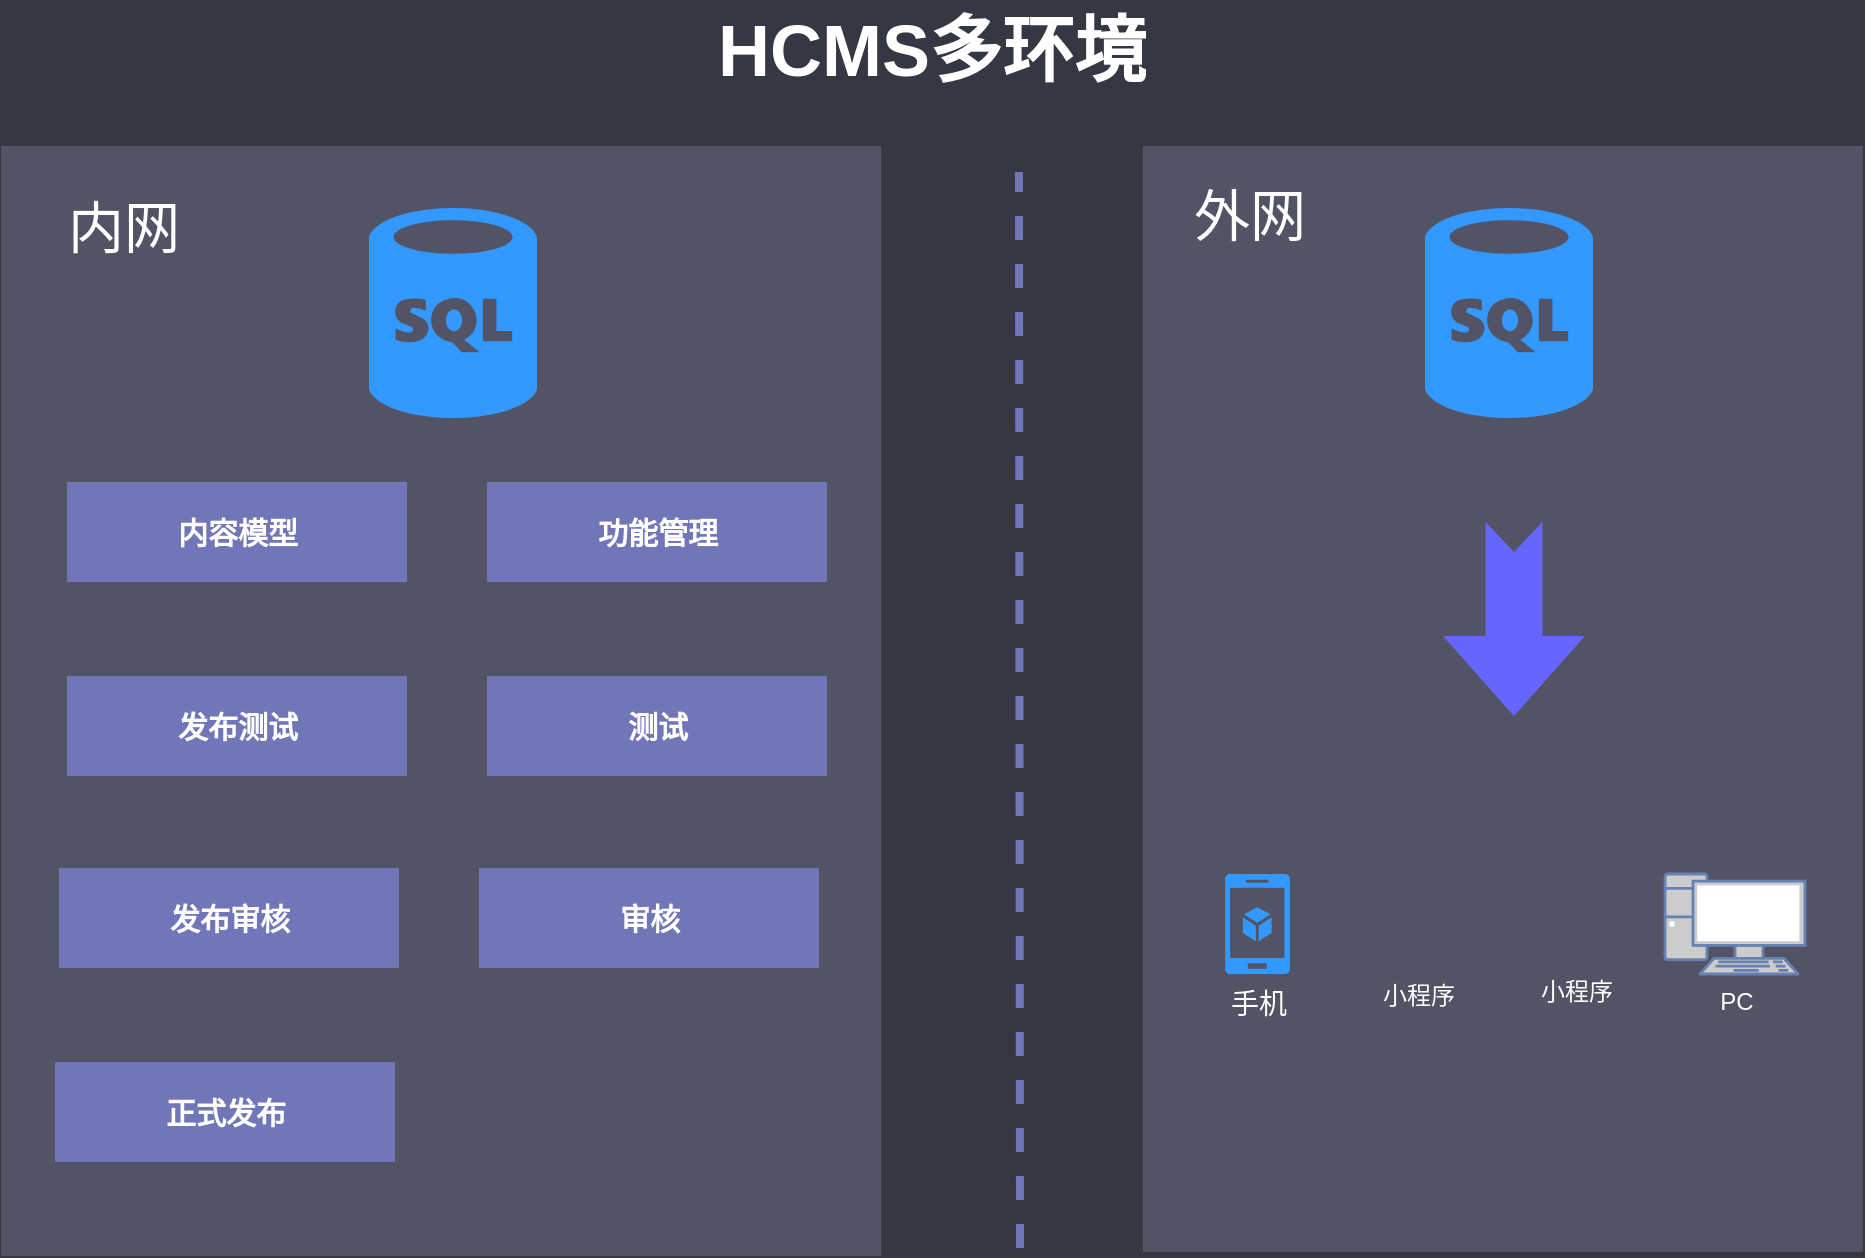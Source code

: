 <mxfile version="13.6.2" type="github">
  <diagram id="6a731a19-8d31-9384-78a2-239565b7b9f0" name="Page-1">
    <mxGraphModel dx="1186" dy="747" grid="0" gridSize="10" guides="1" tooltips="1" connect="1" arrows="1" fold="1" page="1" pageScale="1" pageWidth="1169" pageHeight="827" background="#353743" math="0" shadow="0">
      <root>
        <mxCell id="0" />
        <mxCell id="1" parent="0" />
        <mxCell id="2020" value="" style="rounded=0;whiteSpace=wrap;html=1;dashed=1;strokeColor=none;strokeWidth=2;fontFamily=Verdana;fontSize=12;fontColor=#00BEF2;fillColor=#525466;" parent="1" vertex="1">
          <mxGeometry x="190.5" y="93" width="440" height="555" as="geometry" />
        </mxCell>
        <mxCell id="2021" value="" style="rounded=0;whiteSpace=wrap;html=1;dashed=1;strokeColor=none;strokeWidth=2;fontFamily=Verdana;fontSize=12;fontColor=#00BEF2;fillColor=#525466;" parent="1" vertex="1">
          <mxGeometry x="761.5" y="93" width="360" height="553" as="geometry" />
        </mxCell>
        <mxCell id="2046" value="手机" style="verticalLabelPosition=bottom;html=1;verticalAlign=top;strokeColor=none;fillColor=#3399FF;shape=mxgraph.azure.mobile_services;dashed=1;fontSize=14;fontColor=#FFFFFF;" parent="1" vertex="1">
          <mxGeometry x="802.5" y="457" width="32.5" height="50" as="geometry" />
        </mxCell>
        <mxCell id="2047" value="HCMS多环境" style="text;html=1;strokeColor=none;fillColor=none;align=center;verticalAlign=middle;whiteSpace=wrap;overflow=hidden;dashed=1;fontSize=36;fontColor=#FFFFFF;fontFamily=Helvetica;fontStyle=1" parent="1" vertex="1">
          <mxGeometry x="192" y="20" width="928" height="50" as="geometry" />
        </mxCell>
        <mxCell id="ClDeCDsqeWf2BkC4Ki-v-2102" value="内容模型" style="whiteSpace=wrap;html=1;dashed=1;strokeColor=none;strokeWidth=2;fontFamily=Helvetica;fontSize=15;fontColor=#FFFFFF;fontStyle=1;fillColor=#7176B9;" vertex="1" parent="1">
          <mxGeometry x="223.5" y="261" width="170" height="50" as="geometry" />
        </mxCell>
        <mxCell id="ClDeCDsqeWf2BkC4Ki-v-2103" value="PC" style="verticalAlign=top;verticalLabelPosition=bottom;labelPosition=center;align=center;html=1;outlineConnect=0;fillColor=#CCCCCC;strokeColor=#6881B3;gradientColor=none;gradientDirection=north;strokeWidth=2;shape=mxgraph.networks.pc;rounded=0;fontColor=#FFFFFF;" vertex="1" parent="1">
          <mxGeometry x="1022.5" y="457" width="70" height="50" as="geometry" />
        </mxCell>
        <mxCell id="ClDeCDsqeWf2BkC4Ki-v-2104" value="小程序" style="shape=image;html=1;verticalAlign=top;verticalLabelPosition=bottom;labelBackgroundColor=none;imageAspect=0;aspect=fixed;image=https://cdn4.iconfinder.com/data/icons/logos-and-brands/512/371_Wechat_logo-128.png;rounded=0;fillColor=#3399FF;fontColor=#FFFFFF;" vertex="1" parent="1">
          <mxGeometry x="876.5" y="460" width="44" height="44" as="geometry" />
        </mxCell>
        <mxCell id="ClDeCDsqeWf2BkC4Ki-v-2105" value="小程序&lt;br&gt;" style="shape=image;html=1;verticalAlign=top;verticalLabelPosition=bottom;labelBackgroundColor=none;imageAspect=0;aspect=fixed;image=https://cdn4.iconfinder.com/data/icons/logos-and-brands/512/13_Alipay_logo_logos-128.png;rounded=0;fillColor=#3399FF;fontColor=#FFFFFF;" vertex="1" parent="1">
          <mxGeometry x="958.5" y="462.5" width="39" height="39" as="geometry" />
        </mxCell>
        <mxCell id="ClDeCDsqeWf2BkC4Ki-v-2115" value="功能管理" style="whiteSpace=wrap;html=1;dashed=1;strokeColor=none;strokeWidth=2;fontFamily=Helvetica;fontSize=15;fontColor=#FFFFFF;fontStyle=1;fillColor=#7176B9;" vertex="1" parent="1">
          <mxGeometry x="433.5" y="261" width="170" height="50" as="geometry" />
        </mxCell>
        <mxCell id="ClDeCDsqeWf2BkC4Ki-v-2116" style="edgeStyle=orthogonalEdgeStyle;curved=1;orthogonalLoop=1;jettySize=auto;html=1;exitX=0.5;exitY=1;exitDx=0;exitDy=0;labelBackgroundColor=none;strokeWidth=4;fontSize=15;fontColor=#FFFFFF;" edge="1" parent="1" source="ClDeCDsqeWf2BkC4Ki-v-2115" target="ClDeCDsqeWf2BkC4Ki-v-2115">
          <mxGeometry relative="1" as="geometry" />
        </mxCell>
        <mxCell id="ClDeCDsqeWf2BkC4Ki-v-2117" value="发布测试" style="whiteSpace=wrap;html=1;dashed=1;strokeColor=none;strokeWidth=2;fontFamily=Helvetica;fontSize=15;fontColor=#FFFFFF;fontStyle=1;fillColor=#7176B9;" vertex="1" parent="1">
          <mxGeometry x="223.5" y="358" width="170" height="50" as="geometry" />
        </mxCell>
        <mxCell id="ClDeCDsqeWf2BkC4Ki-v-2118" value="测试" style="whiteSpace=wrap;html=1;dashed=1;strokeColor=none;strokeWidth=2;fontFamily=Helvetica;fontSize=15;fontColor=#FFFFFF;fontStyle=1;fillColor=#7176B9;" vertex="1" parent="1">
          <mxGeometry x="433.5" y="358" width="170" height="50" as="geometry" />
        </mxCell>
        <mxCell id="ClDeCDsqeWf2BkC4Ki-v-2119" style="edgeStyle=orthogonalEdgeStyle;curved=1;orthogonalLoop=1;jettySize=auto;html=1;exitX=0.5;exitY=1;exitDx=0;exitDy=0;labelBackgroundColor=none;strokeWidth=4;fontSize=15;fontColor=#FFFFFF;" edge="1" parent="1" source="ClDeCDsqeWf2BkC4Ki-v-2118" target="ClDeCDsqeWf2BkC4Ki-v-2118">
          <mxGeometry relative="1" as="geometry" />
        </mxCell>
        <mxCell id="ClDeCDsqeWf2BkC4Ki-v-2120" value="发布审核" style="whiteSpace=wrap;html=1;dashed=1;strokeColor=none;strokeWidth=2;fontFamily=Helvetica;fontSize=15;fontColor=#FFFFFF;fontStyle=1;fillColor=#7176B9;" vertex="1" parent="1">
          <mxGeometry x="219.5" y="454" width="170" height="50" as="geometry" />
        </mxCell>
        <mxCell id="ClDeCDsqeWf2BkC4Ki-v-2121" value="审核" style="whiteSpace=wrap;html=1;dashed=1;strokeColor=none;strokeWidth=2;fontFamily=Helvetica;fontSize=15;fontColor=#FFFFFF;fontStyle=1;fillColor=#7176B9;" vertex="1" parent="1">
          <mxGeometry x="429.5" y="454" width="170" height="50" as="geometry" />
        </mxCell>
        <mxCell id="ClDeCDsqeWf2BkC4Ki-v-2122" style="edgeStyle=orthogonalEdgeStyle;curved=1;orthogonalLoop=1;jettySize=auto;html=1;exitX=0.5;exitY=1;exitDx=0;exitDy=0;labelBackgroundColor=none;strokeWidth=4;fontSize=15;fontColor=#FFFFFF;" edge="1" parent="1" source="ClDeCDsqeWf2BkC4Ki-v-2121" target="ClDeCDsqeWf2BkC4Ki-v-2121">
          <mxGeometry relative="1" as="geometry" />
        </mxCell>
        <mxCell id="ClDeCDsqeWf2BkC4Ki-v-2123" value="正式发布" style="whiteSpace=wrap;html=1;dashed=1;strokeColor=none;strokeWidth=2;fontFamily=Helvetica;fontSize=15;fontColor=#FFFFFF;fontStyle=1;fillColor=#7176B9;" vertex="1" parent="1">
          <mxGeometry x="217.5" y="551" width="170" height="50" as="geometry" />
        </mxCell>
        <mxCell id="ClDeCDsqeWf2BkC4Ki-v-2125" style="edgeStyle=orthogonalEdgeStyle;curved=1;orthogonalLoop=1;jettySize=auto;html=1;exitX=0.5;exitY=1;exitDx=0;exitDy=0;labelBackgroundColor=none;strokeWidth=4;fontSize=15;fontColor=#FFFFFF;" edge="1" parent="1">
          <mxGeometry relative="1" as="geometry">
            <mxPoint x="545.5" y="600" as="sourcePoint" />
            <mxPoint x="545.5" y="600" as="targetPoint" />
          </mxGeometry>
        </mxCell>
        <mxCell id="ClDeCDsqeWf2BkC4Ki-v-2129" value="内网" style="text;html=1;strokeColor=none;fillColor=none;align=center;verticalAlign=middle;whiteSpace=wrap;rounded=0;labelBackgroundColor=none;fontSize=28;fontColor=#FFFFFF;" vertex="1" parent="1">
          <mxGeometry x="211.5" y="110" width="80" height="47" as="geometry" />
        </mxCell>
        <mxCell id="ClDeCDsqeWf2BkC4Ki-v-2130" value="外网" style="text;html=1;strokeColor=none;fillColor=none;align=center;verticalAlign=middle;whiteSpace=wrap;rounded=0;labelBackgroundColor=none;fontSize=28;fontColor=#FFFFFF;" vertex="1" parent="1">
          <mxGeometry x="774.5" y="104" width="80" height="47" as="geometry" />
        </mxCell>
        <mxCell id="ClDeCDsqeWf2BkC4Ki-v-2131" value="" style="endArrow=none;dashed=1;html=1;labelBackgroundColor=none;strokeWidth=4;fontSize=28;fontColor=#FFFFFF;strokeColor=#7176B9;" edge="1" parent="1">
          <mxGeometry width="50" height="50" relative="1" as="geometry">
            <mxPoint x="700" y="644" as="sourcePoint" />
            <mxPoint x="699.5" y="106" as="targetPoint" />
          </mxGeometry>
        </mxCell>
        <mxCell id="ClDeCDsqeWf2BkC4Ki-v-2132" value="" style="verticalLabelPosition=bottom;html=1;verticalAlign=top;align=center;strokeColor=none;shape=mxgraph.azure.sql_database;rounded=0;fillColor=#3399FF;" vertex="1" parent="1">
          <mxGeometry x="902.5" y="124" width="84" height="105" as="geometry" />
        </mxCell>
        <mxCell id="ClDeCDsqeWf2BkC4Ki-v-2133" value="" style="verticalLabelPosition=bottom;html=1;verticalAlign=top;align=center;strokeColor=none;shape=mxgraph.azure.sql_database;rounded=0;fillColor=#3399FF;" vertex="1" parent="1">
          <mxGeometry x="374.5" y="124" width="84" height="105" as="geometry" />
        </mxCell>
        <mxCell id="ClDeCDsqeWf2BkC4Ki-v-2134" value="" style="html=1;shadow=0;dashed=0;align=center;verticalAlign=middle;shape=mxgraph.arrows2.arrow;dy=0.6;dx=40;notch=15;rounded=0;labelBackgroundColor=none;fontSize=28;fontColor=#FFFFFF;direction=south;strokeColor=none;fillColor=#6666FF;" vertex="1" parent="1">
          <mxGeometry x="911.5" y="281" width="71" height="97" as="geometry" />
        </mxCell>
      </root>
    </mxGraphModel>
  </diagram>
</mxfile>
